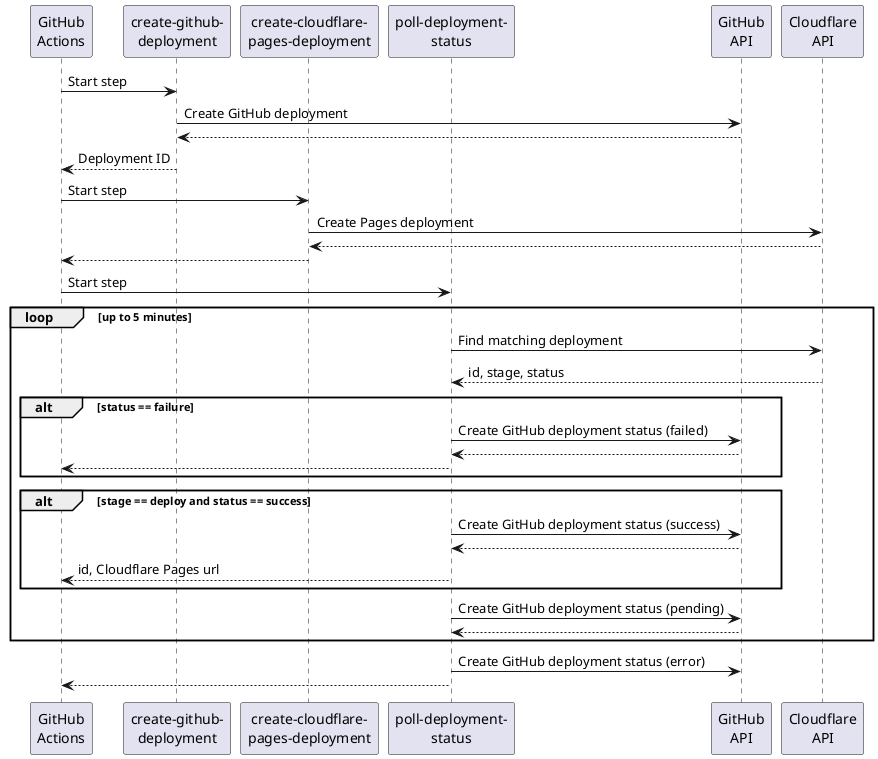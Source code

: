 @startuml
participant Action as "GitHub\nActions"
participant step1 as "create-github-\ndeployment"
participant step2 as "create-cloudflare-\npages-deployment"
participant step3 as "poll-deployment-\nstatus"
participant GitHub as "GitHub\nAPI"
participant Cloudflare as "Cloudflare\nAPI"

' Step 1 Create GitHub deployment
Action -> step1 : Start step
step1 -> GitHub : Create GitHub deployment
return
step1 --> Action : Deployment ID

' Step 2 Create Cloudflare Pages deployment
Action -> step2 : Start step
step2 -> Cloudflare : Create Pages deployment
return
step2 --> Action

' Step 3 Poll deployment status
Action -> step3 : Start step

loop up to 5 minutes

    step3 -> Cloudflare : Find matching deployment
    return id, stage, status

    alt status == failure
        step3 -> GitHub : Create GitHub deployment status (failed)
        return
        step3 --> Action
    end

    alt stage == deploy and status == success
        step3 -> GitHub : Create GitHub deployment status (success)
        return
        step3 --> Action : id, Cloudflare Pages url
    end

    step3 -> GitHub : Create GitHub deployment status (pending)
    return
end

step3 -> GitHub : Create GitHub deployment status (error)
step3 --> Action

@enduml
